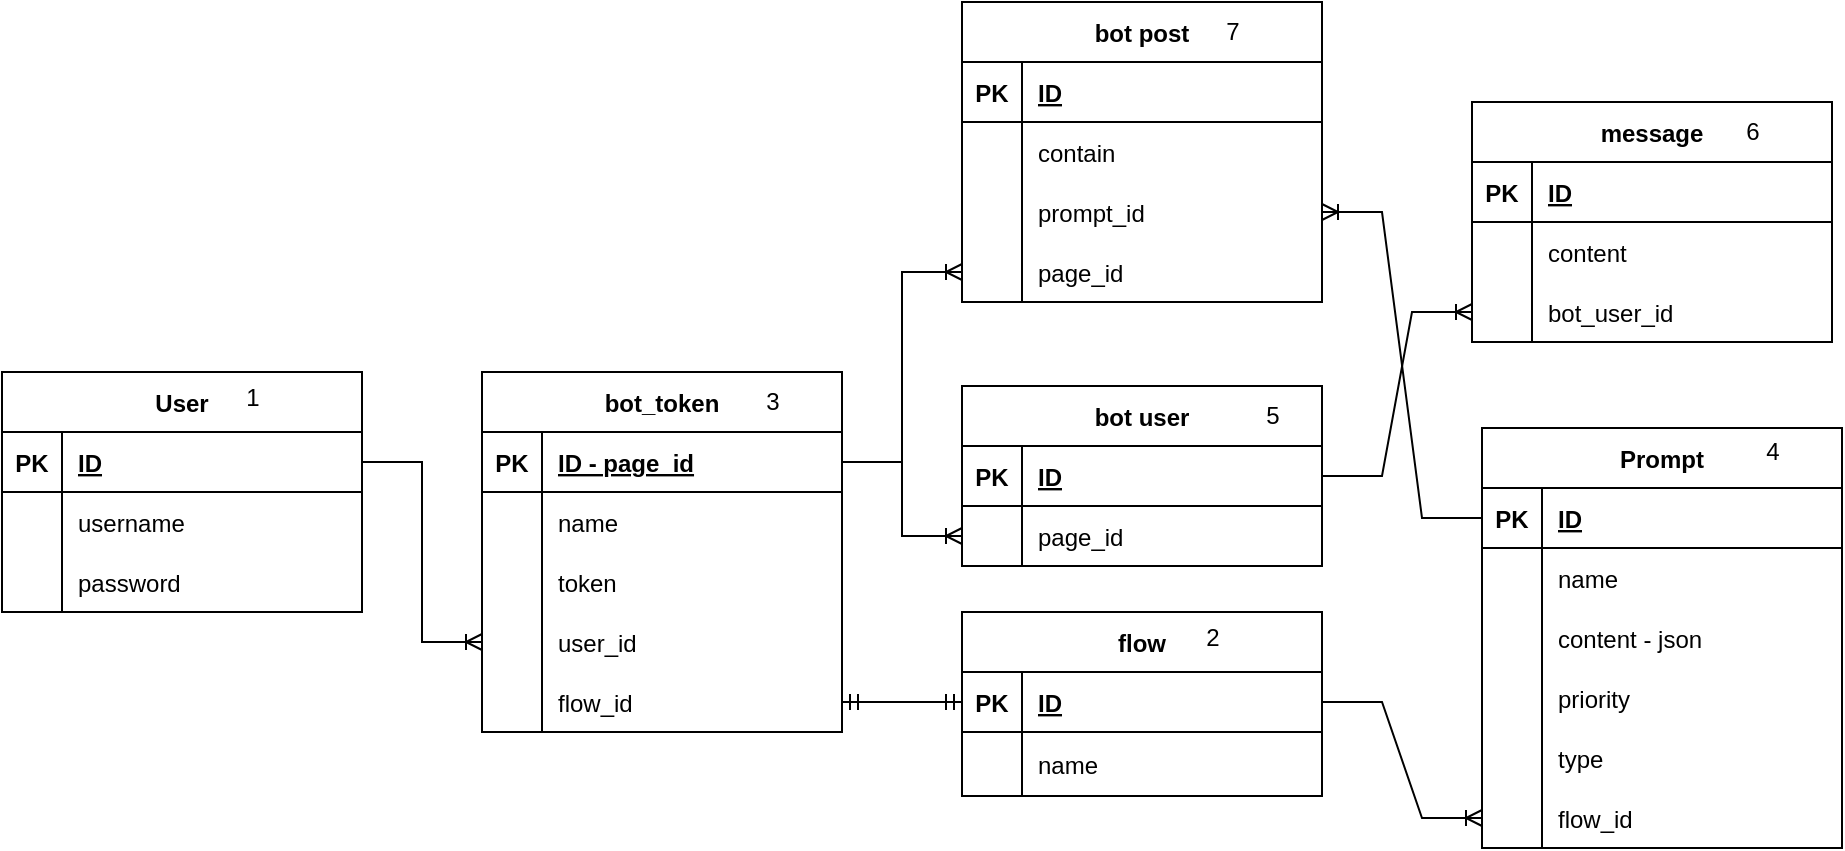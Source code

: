 <mxfile version="20.8.3" type="github">
  <diagram id="R2lEEEUBdFMjLlhIrx00" name="Page-1">
    <mxGraphModel dx="2189" dy="1821" grid="1" gridSize="10" guides="1" tooltips="1" connect="1" arrows="1" fold="1" page="1" pageScale="1" pageWidth="850" pageHeight="1100" math="0" shadow="0" extFonts="Permanent Marker^https://fonts.googleapis.com/css?family=Permanent+Marker">
      <root>
        <mxCell id="0" />
        <mxCell id="1" parent="0" />
        <mxCell id="We2A-WdUxdljeRw11Eqx-1" value="User" style="shape=table;startSize=30;container=1;collapsible=1;childLayout=tableLayout;fixedRows=1;rowLines=0;fontStyle=1;align=center;resizeLast=1;" parent="1" vertex="1">
          <mxGeometry x="-260" y="115" width="180" height="120" as="geometry" />
        </mxCell>
        <mxCell id="We2A-WdUxdljeRw11Eqx-2" value="" style="shape=tableRow;horizontal=0;startSize=0;swimlaneHead=0;swimlaneBody=0;fillColor=none;collapsible=0;dropTarget=0;points=[[0,0.5],[1,0.5]];portConstraint=eastwest;top=0;left=0;right=0;bottom=1;" parent="We2A-WdUxdljeRw11Eqx-1" vertex="1">
          <mxGeometry y="30" width="180" height="30" as="geometry" />
        </mxCell>
        <mxCell id="We2A-WdUxdljeRw11Eqx-3" value="PK" style="shape=partialRectangle;connectable=0;fillColor=none;top=0;left=0;bottom=0;right=0;fontStyle=1;overflow=hidden;" parent="We2A-WdUxdljeRw11Eqx-2" vertex="1">
          <mxGeometry width="30" height="30" as="geometry">
            <mxRectangle width="30" height="30" as="alternateBounds" />
          </mxGeometry>
        </mxCell>
        <mxCell id="We2A-WdUxdljeRw11Eqx-4" value="ID" style="shape=partialRectangle;connectable=0;fillColor=none;top=0;left=0;bottom=0;right=0;align=left;spacingLeft=6;fontStyle=5;overflow=hidden;" parent="We2A-WdUxdljeRw11Eqx-2" vertex="1">
          <mxGeometry x="30" width="150" height="30" as="geometry">
            <mxRectangle width="150" height="30" as="alternateBounds" />
          </mxGeometry>
        </mxCell>
        <mxCell id="We2A-WdUxdljeRw11Eqx-5" value="" style="shape=tableRow;horizontal=0;startSize=0;swimlaneHead=0;swimlaneBody=0;fillColor=none;collapsible=0;dropTarget=0;points=[[0,0.5],[1,0.5]];portConstraint=eastwest;top=0;left=0;right=0;bottom=0;" parent="We2A-WdUxdljeRw11Eqx-1" vertex="1">
          <mxGeometry y="60" width="180" height="30" as="geometry" />
        </mxCell>
        <mxCell id="We2A-WdUxdljeRw11Eqx-6" value="" style="shape=partialRectangle;connectable=0;fillColor=none;top=0;left=0;bottom=0;right=0;editable=1;overflow=hidden;" parent="We2A-WdUxdljeRw11Eqx-5" vertex="1">
          <mxGeometry width="30" height="30" as="geometry">
            <mxRectangle width="30" height="30" as="alternateBounds" />
          </mxGeometry>
        </mxCell>
        <mxCell id="We2A-WdUxdljeRw11Eqx-7" value="username" style="shape=partialRectangle;connectable=0;fillColor=none;top=0;left=0;bottom=0;right=0;align=left;spacingLeft=6;overflow=hidden;" parent="We2A-WdUxdljeRw11Eqx-5" vertex="1">
          <mxGeometry x="30" width="150" height="30" as="geometry">
            <mxRectangle width="150" height="30" as="alternateBounds" />
          </mxGeometry>
        </mxCell>
        <mxCell id="We2A-WdUxdljeRw11Eqx-8" value="" style="shape=tableRow;horizontal=0;startSize=0;swimlaneHead=0;swimlaneBody=0;fillColor=none;collapsible=0;dropTarget=0;points=[[0,0.5],[1,0.5]];portConstraint=eastwest;top=0;left=0;right=0;bottom=0;" parent="We2A-WdUxdljeRw11Eqx-1" vertex="1">
          <mxGeometry y="90" width="180" height="30" as="geometry" />
        </mxCell>
        <mxCell id="We2A-WdUxdljeRw11Eqx-9" value="" style="shape=partialRectangle;connectable=0;fillColor=none;top=0;left=0;bottom=0;right=0;editable=1;overflow=hidden;" parent="We2A-WdUxdljeRw11Eqx-8" vertex="1">
          <mxGeometry width="30" height="30" as="geometry">
            <mxRectangle width="30" height="30" as="alternateBounds" />
          </mxGeometry>
        </mxCell>
        <mxCell id="We2A-WdUxdljeRw11Eqx-10" value="password" style="shape=partialRectangle;connectable=0;fillColor=none;top=0;left=0;bottom=0;right=0;align=left;spacingLeft=6;overflow=hidden;" parent="We2A-WdUxdljeRw11Eqx-8" vertex="1">
          <mxGeometry x="30" width="150" height="30" as="geometry">
            <mxRectangle width="150" height="30" as="alternateBounds" />
          </mxGeometry>
        </mxCell>
        <mxCell id="We2A-WdUxdljeRw11Eqx-15" value="Prompt" style="shape=table;startSize=30;container=1;collapsible=1;childLayout=tableLayout;fixedRows=1;rowLines=0;fontStyle=1;align=center;resizeLast=1;" parent="1" vertex="1">
          <mxGeometry x="480" y="143" width="180" height="210" as="geometry" />
        </mxCell>
        <mxCell id="We2A-WdUxdljeRw11Eqx-16" value="" style="shape=tableRow;horizontal=0;startSize=0;swimlaneHead=0;swimlaneBody=0;fillColor=none;collapsible=0;dropTarget=0;points=[[0,0.5],[1,0.5]];portConstraint=eastwest;top=0;left=0;right=0;bottom=1;" parent="We2A-WdUxdljeRw11Eqx-15" vertex="1">
          <mxGeometry y="30" width="180" height="30" as="geometry" />
        </mxCell>
        <mxCell id="We2A-WdUxdljeRw11Eqx-17" value="PK" style="shape=partialRectangle;connectable=0;fillColor=none;top=0;left=0;bottom=0;right=0;fontStyle=1;overflow=hidden;" parent="We2A-WdUxdljeRw11Eqx-16" vertex="1">
          <mxGeometry width="30" height="30" as="geometry">
            <mxRectangle width="30" height="30" as="alternateBounds" />
          </mxGeometry>
        </mxCell>
        <mxCell id="We2A-WdUxdljeRw11Eqx-18" value="ID" style="shape=partialRectangle;connectable=0;fillColor=none;top=0;left=0;bottom=0;right=0;align=left;spacingLeft=6;fontStyle=5;overflow=hidden;" parent="We2A-WdUxdljeRw11Eqx-16" vertex="1">
          <mxGeometry x="30" width="150" height="30" as="geometry">
            <mxRectangle width="150" height="30" as="alternateBounds" />
          </mxGeometry>
        </mxCell>
        <mxCell id="We2A-WdUxdljeRw11Eqx-19" value="" style="shape=tableRow;horizontal=0;startSize=0;swimlaneHead=0;swimlaneBody=0;fillColor=none;collapsible=0;dropTarget=0;points=[[0,0.5],[1,0.5]];portConstraint=eastwest;top=0;left=0;right=0;bottom=0;" parent="We2A-WdUxdljeRw11Eqx-15" vertex="1">
          <mxGeometry y="60" width="180" height="30" as="geometry" />
        </mxCell>
        <mxCell id="We2A-WdUxdljeRw11Eqx-20" value="" style="shape=partialRectangle;connectable=0;fillColor=none;top=0;left=0;bottom=0;right=0;editable=1;overflow=hidden;" parent="We2A-WdUxdljeRw11Eqx-19" vertex="1">
          <mxGeometry width="30" height="30" as="geometry">
            <mxRectangle width="30" height="30" as="alternateBounds" />
          </mxGeometry>
        </mxCell>
        <mxCell id="We2A-WdUxdljeRw11Eqx-21" value="name" style="shape=partialRectangle;connectable=0;fillColor=none;top=0;left=0;bottom=0;right=0;align=left;spacingLeft=6;overflow=hidden;" parent="We2A-WdUxdljeRw11Eqx-19" vertex="1">
          <mxGeometry x="30" width="150" height="30" as="geometry">
            <mxRectangle width="150" height="30" as="alternateBounds" />
          </mxGeometry>
        </mxCell>
        <mxCell id="We2A-WdUxdljeRw11Eqx-22" value="" style="shape=tableRow;horizontal=0;startSize=0;swimlaneHead=0;swimlaneBody=0;fillColor=none;collapsible=0;dropTarget=0;points=[[0,0.5],[1,0.5]];portConstraint=eastwest;top=0;left=0;right=0;bottom=0;" parent="We2A-WdUxdljeRw11Eqx-15" vertex="1">
          <mxGeometry y="90" width="180" height="30" as="geometry" />
        </mxCell>
        <mxCell id="We2A-WdUxdljeRw11Eqx-23" value="" style="shape=partialRectangle;connectable=0;fillColor=none;top=0;left=0;bottom=0;right=0;editable=1;overflow=hidden;" parent="We2A-WdUxdljeRw11Eqx-22" vertex="1">
          <mxGeometry width="30" height="30" as="geometry">
            <mxRectangle width="30" height="30" as="alternateBounds" />
          </mxGeometry>
        </mxCell>
        <mxCell id="We2A-WdUxdljeRw11Eqx-24" value="content - json" style="shape=partialRectangle;connectable=0;fillColor=none;top=0;left=0;bottom=0;right=0;align=left;spacingLeft=6;overflow=hidden;" parent="We2A-WdUxdljeRw11Eqx-22" vertex="1">
          <mxGeometry x="30" width="150" height="30" as="geometry">
            <mxRectangle width="150" height="30" as="alternateBounds" />
          </mxGeometry>
        </mxCell>
        <mxCell id="We2A-WdUxdljeRw11Eqx-34" value="" style="shape=tableRow;horizontal=0;startSize=0;swimlaneHead=0;swimlaneBody=0;fillColor=none;collapsible=0;dropTarget=0;points=[[0,0.5],[1,0.5]];portConstraint=eastwest;top=0;left=0;right=0;bottom=0;" parent="We2A-WdUxdljeRw11Eqx-15" vertex="1">
          <mxGeometry y="120" width="180" height="30" as="geometry" />
        </mxCell>
        <mxCell id="We2A-WdUxdljeRw11Eqx-35" value="" style="shape=partialRectangle;connectable=0;fillColor=none;top=0;left=0;bottom=0;right=0;editable=1;overflow=hidden;" parent="We2A-WdUxdljeRw11Eqx-34" vertex="1">
          <mxGeometry width="30" height="30" as="geometry">
            <mxRectangle width="30" height="30" as="alternateBounds" />
          </mxGeometry>
        </mxCell>
        <mxCell id="We2A-WdUxdljeRw11Eqx-36" value="priority" style="shape=partialRectangle;connectable=0;fillColor=none;top=0;left=0;bottom=0;right=0;align=left;spacingLeft=6;overflow=hidden;" parent="We2A-WdUxdljeRw11Eqx-34" vertex="1">
          <mxGeometry x="30" width="150" height="30" as="geometry">
            <mxRectangle width="150" height="30" as="alternateBounds" />
          </mxGeometry>
        </mxCell>
        <mxCell id="We2A-WdUxdljeRw11Eqx-31" value="" style="shape=tableRow;horizontal=0;startSize=0;swimlaneHead=0;swimlaneBody=0;fillColor=none;collapsible=0;dropTarget=0;points=[[0,0.5],[1,0.5]];portConstraint=eastwest;top=0;left=0;right=0;bottom=0;" parent="We2A-WdUxdljeRw11Eqx-15" vertex="1">
          <mxGeometry y="150" width="180" height="30" as="geometry" />
        </mxCell>
        <mxCell id="We2A-WdUxdljeRw11Eqx-32" value="" style="shape=partialRectangle;connectable=0;fillColor=none;top=0;left=0;bottom=0;right=0;editable=1;overflow=hidden;" parent="We2A-WdUxdljeRw11Eqx-31" vertex="1">
          <mxGeometry width="30" height="30" as="geometry">
            <mxRectangle width="30" height="30" as="alternateBounds" />
          </mxGeometry>
        </mxCell>
        <mxCell id="We2A-WdUxdljeRw11Eqx-33" value="type" style="shape=partialRectangle;connectable=0;fillColor=none;top=0;left=0;bottom=0;right=0;align=left;spacingLeft=6;overflow=hidden;" parent="We2A-WdUxdljeRw11Eqx-31" vertex="1">
          <mxGeometry x="30" width="150" height="30" as="geometry">
            <mxRectangle width="150" height="30" as="alternateBounds" />
          </mxGeometry>
        </mxCell>
        <mxCell id="We2A-WdUxdljeRw11Eqx-25" value="" style="shape=tableRow;horizontal=0;startSize=0;swimlaneHead=0;swimlaneBody=0;fillColor=none;collapsible=0;dropTarget=0;points=[[0,0.5],[1,0.5]];portConstraint=eastwest;top=0;left=0;right=0;bottom=0;" parent="We2A-WdUxdljeRw11Eqx-15" vertex="1">
          <mxGeometry y="180" width="180" height="30" as="geometry" />
        </mxCell>
        <mxCell id="We2A-WdUxdljeRw11Eqx-26" value="" style="shape=partialRectangle;connectable=0;fillColor=none;top=0;left=0;bottom=0;right=0;editable=1;overflow=hidden;" parent="We2A-WdUxdljeRw11Eqx-25" vertex="1">
          <mxGeometry width="30" height="30" as="geometry">
            <mxRectangle width="30" height="30" as="alternateBounds" />
          </mxGeometry>
        </mxCell>
        <mxCell id="We2A-WdUxdljeRw11Eqx-27" value="flow_id" style="shape=partialRectangle;connectable=0;fillColor=none;top=0;left=0;bottom=0;right=0;align=left;spacingLeft=6;overflow=hidden;" parent="We2A-WdUxdljeRw11Eqx-25" vertex="1">
          <mxGeometry x="30" width="150" height="30" as="geometry">
            <mxRectangle width="150" height="30" as="alternateBounds" />
          </mxGeometry>
        </mxCell>
        <mxCell id="We2A-WdUxdljeRw11Eqx-37" value="flow" style="shape=table;startSize=30;container=1;collapsible=1;childLayout=tableLayout;fixedRows=1;rowLines=0;fontStyle=1;align=center;resizeLast=1;" parent="1" vertex="1">
          <mxGeometry x="220" y="235" width="180" height="92" as="geometry" />
        </mxCell>
        <mxCell id="We2A-WdUxdljeRw11Eqx-38" value="" style="shape=tableRow;horizontal=0;startSize=0;swimlaneHead=0;swimlaneBody=0;fillColor=none;collapsible=0;dropTarget=0;points=[[0,0.5],[1,0.5]];portConstraint=eastwest;top=0;left=0;right=0;bottom=1;" parent="We2A-WdUxdljeRw11Eqx-37" vertex="1">
          <mxGeometry y="30" width="180" height="30" as="geometry" />
        </mxCell>
        <mxCell id="We2A-WdUxdljeRw11Eqx-39" value="PK" style="shape=partialRectangle;connectable=0;fillColor=none;top=0;left=0;bottom=0;right=0;fontStyle=1;overflow=hidden;" parent="We2A-WdUxdljeRw11Eqx-38" vertex="1">
          <mxGeometry width="30" height="30" as="geometry">
            <mxRectangle width="30" height="30" as="alternateBounds" />
          </mxGeometry>
        </mxCell>
        <mxCell id="We2A-WdUxdljeRw11Eqx-40" value="ID" style="shape=partialRectangle;connectable=0;fillColor=none;top=0;left=0;bottom=0;right=0;align=left;spacingLeft=6;fontStyle=5;overflow=hidden;" parent="We2A-WdUxdljeRw11Eqx-38" vertex="1">
          <mxGeometry x="30" width="150" height="30" as="geometry">
            <mxRectangle width="150" height="30" as="alternateBounds" />
          </mxGeometry>
        </mxCell>
        <mxCell id="We2A-WdUxdljeRw11Eqx-41" value="" style="shape=tableRow;horizontal=0;startSize=0;swimlaneHead=0;swimlaneBody=0;fillColor=none;collapsible=0;dropTarget=0;points=[[0,0.5],[1,0.5]];portConstraint=eastwest;top=0;left=0;right=0;bottom=0;" parent="We2A-WdUxdljeRw11Eqx-37" vertex="1">
          <mxGeometry y="60" width="180" height="32" as="geometry" />
        </mxCell>
        <mxCell id="We2A-WdUxdljeRw11Eqx-42" value="" style="shape=partialRectangle;connectable=0;fillColor=none;top=0;left=0;bottom=0;right=0;editable=1;overflow=hidden;" parent="We2A-WdUxdljeRw11Eqx-41" vertex="1">
          <mxGeometry width="30" height="32" as="geometry">
            <mxRectangle width="30" height="32" as="alternateBounds" />
          </mxGeometry>
        </mxCell>
        <mxCell id="We2A-WdUxdljeRw11Eqx-43" value="name" style="shape=partialRectangle;connectable=0;fillColor=none;top=0;left=0;bottom=0;right=0;align=left;spacingLeft=6;overflow=hidden;" parent="We2A-WdUxdljeRw11Eqx-41" vertex="1">
          <mxGeometry x="30" width="150" height="32" as="geometry">
            <mxRectangle width="150" height="32" as="alternateBounds" />
          </mxGeometry>
        </mxCell>
        <mxCell id="n04mAEOEChpKwK7rsWZ5-3" value="" style="edgeStyle=entityRelationEdgeStyle;fontSize=12;html=1;endArrow=ERoneToMany;rounded=0;exitX=1;exitY=0.5;exitDx=0;exitDy=0;entryX=0;entryY=0.5;entryDx=0;entryDy=0;" parent="1" source="We2A-WdUxdljeRw11Eqx-38" target="We2A-WdUxdljeRw11Eqx-25" edge="1">
          <mxGeometry width="100" height="100" relative="1" as="geometry">
            <mxPoint x="260" y="220" as="sourcePoint" />
            <mxPoint x="360" y="120" as="targetPoint" />
          </mxGeometry>
        </mxCell>
        <mxCell id="n04mAEOEChpKwK7rsWZ5-4" value="bot_token" style="shape=table;startSize=30;container=1;collapsible=1;childLayout=tableLayout;fixedRows=1;rowLines=0;fontStyle=1;align=center;resizeLast=1;" parent="1" vertex="1">
          <mxGeometry x="-20" y="115" width="180" height="180" as="geometry" />
        </mxCell>
        <mxCell id="n04mAEOEChpKwK7rsWZ5-5" value="" style="shape=tableRow;horizontal=0;startSize=0;swimlaneHead=0;swimlaneBody=0;fillColor=none;collapsible=0;dropTarget=0;points=[[0,0.5],[1,0.5]];portConstraint=eastwest;top=0;left=0;right=0;bottom=1;" parent="n04mAEOEChpKwK7rsWZ5-4" vertex="1">
          <mxGeometry y="30" width="180" height="30" as="geometry" />
        </mxCell>
        <mxCell id="n04mAEOEChpKwK7rsWZ5-6" value="PK" style="shape=partialRectangle;connectable=0;fillColor=none;top=0;left=0;bottom=0;right=0;fontStyle=1;overflow=hidden;" parent="n04mAEOEChpKwK7rsWZ5-5" vertex="1">
          <mxGeometry width="30" height="30" as="geometry">
            <mxRectangle width="30" height="30" as="alternateBounds" />
          </mxGeometry>
        </mxCell>
        <mxCell id="n04mAEOEChpKwK7rsWZ5-7" value="ID - page_id" style="shape=partialRectangle;connectable=0;fillColor=none;top=0;left=0;bottom=0;right=0;align=left;spacingLeft=6;fontStyle=5;overflow=hidden;" parent="n04mAEOEChpKwK7rsWZ5-5" vertex="1">
          <mxGeometry x="30" width="150" height="30" as="geometry">
            <mxRectangle width="150" height="30" as="alternateBounds" />
          </mxGeometry>
        </mxCell>
        <mxCell id="n04mAEOEChpKwK7rsWZ5-8" value="" style="shape=tableRow;horizontal=0;startSize=0;swimlaneHead=0;swimlaneBody=0;fillColor=none;collapsible=0;dropTarget=0;points=[[0,0.5],[1,0.5]];portConstraint=eastwest;top=0;left=0;right=0;bottom=0;" parent="n04mAEOEChpKwK7rsWZ5-4" vertex="1">
          <mxGeometry y="60" width="180" height="30" as="geometry" />
        </mxCell>
        <mxCell id="n04mAEOEChpKwK7rsWZ5-9" value="" style="shape=partialRectangle;connectable=0;fillColor=none;top=0;left=0;bottom=0;right=0;editable=1;overflow=hidden;" parent="n04mAEOEChpKwK7rsWZ5-8" vertex="1">
          <mxGeometry width="30" height="30" as="geometry">
            <mxRectangle width="30" height="30" as="alternateBounds" />
          </mxGeometry>
        </mxCell>
        <mxCell id="n04mAEOEChpKwK7rsWZ5-10" value="name" style="shape=partialRectangle;connectable=0;fillColor=none;top=0;left=0;bottom=0;right=0;align=left;spacingLeft=6;overflow=hidden;" parent="n04mAEOEChpKwK7rsWZ5-8" vertex="1">
          <mxGeometry x="30" width="150" height="30" as="geometry">
            <mxRectangle width="150" height="30" as="alternateBounds" />
          </mxGeometry>
        </mxCell>
        <mxCell id="n04mAEOEChpKwK7rsWZ5-11" value="" style="shape=tableRow;horizontal=0;startSize=0;swimlaneHead=0;swimlaneBody=0;fillColor=none;collapsible=0;dropTarget=0;points=[[0,0.5],[1,0.5]];portConstraint=eastwest;top=0;left=0;right=0;bottom=0;" parent="n04mAEOEChpKwK7rsWZ5-4" vertex="1">
          <mxGeometry y="90" width="180" height="30" as="geometry" />
        </mxCell>
        <mxCell id="n04mAEOEChpKwK7rsWZ5-12" value="" style="shape=partialRectangle;connectable=0;fillColor=none;top=0;left=0;bottom=0;right=0;editable=1;overflow=hidden;" parent="n04mAEOEChpKwK7rsWZ5-11" vertex="1">
          <mxGeometry width="30" height="30" as="geometry">
            <mxRectangle width="30" height="30" as="alternateBounds" />
          </mxGeometry>
        </mxCell>
        <mxCell id="n04mAEOEChpKwK7rsWZ5-13" value="token" style="shape=partialRectangle;connectable=0;fillColor=none;top=0;left=0;bottom=0;right=0;align=left;spacingLeft=6;overflow=hidden;" parent="n04mAEOEChpKwK7rsWZ5-11" vertex="1">
          <mxGeometry x="30" width="150" height="30" as="geometry">
            <mxRectangle width="150" height="30" as="alternateBounds" />
          </mxGeometry>
        </mxCell>
        <mxCell id="n04mAEOEChpKwK7rsWZ5-15" value="" style="shape=tableRow;horizontal=0;startSize=0;swimlaneHead=0;swimlaneBody=0;fillColor=none;collapsible=0;dropTarget=0;points=[[0,0.5],[1,0.5]];portConstraint=eastwest;top=0;left=0;right=0;bottom=0;" parent="n04mAEOEChpKwK7rsWZ5-4" vertex="1">
          <mxGeometry y="120" width="180" height="30" as="geometry" />
        </mxCell>
        <mxCell id="n04mAEOEChpKwK7rsWZ5-16" value="" style="shape=partialRectangle;connectable=0;fillColor=none;top=0;left=0;bottom=0;right=0;editable=1;overflow=hidden;" parent="n04mAEOEChpKwK7rsWZ5-15" vertex="1">
          <mxGeometry width="30" height="30" as="geometry">
            <mxRectangle width="30" height="30" as="alternateBounds" />
          </mxGeometry>
        </mxCell>
        <mxCell id="n04mAEOEChpKwK7rsWZ5-17" value="user_id" style="shape=partialRectangle;connectable=0;fillColor=none;top=0;left=0;bottom=0;right=0;align=left;spacingLeft=6;overflow=hidden;" parent="n04mAEOEChpKwK7rsWZ5-15" vertex="1">
          <mxGeometry x="30" width="150" height="30" as="geometry">
            <mxRectangle width="150" height="30" as="alternateBounds" />
          </mxGeometry>
        </mxCell>
        <mxCell id="n04mAEOEChpKwK7rsWZ5-18" value="" style="shape=tableRow;horizontal=0;startSize=0;swimlaneHead=0;swimlaneBody=0;fillColor=none;collapsible=0;dropTarget=0;points=[[0,0.5],[1,0.5]];portConstraint=eastwest;top=0;left=0;right=0;bottom=0;" parent="n04mAEOEChpKwK7rsWZ5-4" vertex="1">
          <mxGeometry y="150" width="180" height="30" as="geometry" />
        </mxCell>
        <mxCell id="n04mAEOEChpKwK7rsWZ5-19" value="" style="shape=partialRectangle;connectable=0;fillColor=none;top=0;left=0;bottom=0;right=0;editable=1;overflow=hidden;" parent="n04mAEOEChpKwK7rsWZ5-18" vertex="1">
          <mxGeometry width="30" height="30" as="geometry">
            <mxRectangle width="30" height="30" as="alternateBounds" />
          </mxGeometry>
        </mxCell>
        <mxCell id="n04mAEOEChpKwK7rsWZ5-20" value="flow_id" style="shape=partialRectangle;connectable=0;fillColor=none;top=0;left=0;bottom=0;right=0;align=left;spacingLeft=6;overflow=hidden;" parent="n04mAEOEChpKwK7rsWZ5-18" vertex="1">
          <mxGeometry x="30" width="150" height="30" as="geometry">
            <mxRectangle width="150" height="30" as="alternateBounds" />
          </mxGeometry>
        </mxCell>
        <mxCell id="n04mAEOEChpKwK7rsWZ5-14" value="" style="edgeStyle=entityRelationEdgeStyle;fontSize=12;html=1;endArrow=ERoneToMany;rounded=0;exitX=1;exitY=0.5;exitDx=0;exitDy=0;entryX=0;entryY=0.5;entryDx=0;entryDy=0;" parent="1" source="We2A-WdUxdljeRw11Eqx-2" target="n04mAEOEChpKwK7rsWZ5-15" edge="1">
          <mxGeometry width="100" height="100" relative="1" as="geometry">
            <mxPoint x="-80" y="170" as="sourcePoint" />
            <mxPoint x="-80" y="427" as="targetPoint" />
          </mxGeometry>
        </mxCell>
        <mxCell id="n04mAEOEChpKwK7rsWZ5-22" value="bot user" style="shape=table;startSize=30;container=1;collapsible=1;childLayout=tableLayout;fixedRows=1;rowLines=0;fontStyle=1;align=center;resizeLast=1;" parent="1" vertex="1">
          <mxGeometry x="220" y="122" width="180" height="90" as="geometry" />
        </mxCell>
        <mxCell id="n04mAEOEChpKwK7rsWZ5-23" value="" style="shape=tableRow;horizontal=0;startSize=0;swimlaneHead=0;swimlaneBody=0;fillColor=none;collapsible=0;dropTarget=0;points=[[0,0.5],[1,0.5]];portConstraint=eastwest;top=0;left=0;right=0;bottom=1;" parent="n04mAEOEChpKwK7rsWZ5-22" vertex="1">
          <mxGeometry y="30" width="180" height="30" as="geometry" />
        </mxCell>
        <mxCell id="n04mAEOEChpKwK7rsWZ5-24" value="PK" style="shape=partialRectangle;connectable=0;fillColor=none;top=0;left=0;bottom=0;right=0;fontStyle=1;overflow=hidden;" parent="n04mAEOEChpKwK7rsWZ5-23" vertex="1">
          <mxGeometry width="30" height="30" as="geometry">
            <mxRectangle width="30" height="30" as="alternateBounds" />
          </mxGeometry>
        </mxCell>
        <mxCell id="n04mAEOEChpKwK7rsWZ5-25" value="ID" style="shape=partialRectangle;connectable=0;fillColor=none;top=0;left=0;bottom=0;right=0;align=left;spacingLeft=6;fontStyle=5;overflow=hidden;" parent="n04mAEOEChpKwK7rsWZ5-23" vertex="1">
          <mxGeometry x="30" width="150" height="30" as="geometry">
            <mxRectangle width="150" height="30" as="alternateBounds" />
          </mxGeometry>
        </mxCell>
        <mxCell id="n04mAEOEChpKwK7rsWZ5-29" value="" style="shape=tableRow;horizontal=0;startSize=0;swimlaneHead=0;swimlaneBody=0;fillColor=none;collapsible=0;dropTarget=0;points=[[0,0.5],[1,0.5]];portConstraint=eastwest;top=0;left=0;right=0;bottom=0;" parent="n04mAEOEChpKwK7rsWZ5-22" vertex="1">
          <mxGeometry y="60" width="180" height="30" as="geometry" />
        </mxCell>
        <mxCell id="n04mAEOEChpKwK7rsWZ5-30" value="" style="shape=partialRectangle;connectable=0;fillColor=none;top=0;left=0;bottom=0;right=0;editable=1;overflow=hidden;" parent="n04mAEOEChpKwK7rsWZ5-29" vertex="1">
          <mxGeometry width="30" height="30" as="geometry">
            <mxRectangle width="30" height="30" as="alternateBounds" />
          </mxGeometry>
        </mxCell>
        <mxCell id="n04mAEOEChpKwK7rsWZ5-31" value="page_id" style="shape=partialRectangle;connectable=0;fillColor=none;top=0;left=0;bottom=0;right=0;align=left;spacingLeft=6;overflow=hidden;" parent="n04mAEOEChpKwK7rsWZ5-29" vertex="1">
          <mxGeometry x="30" width="150" height="30" as="geometry">
            <mxRectangle width="150" height="30" as="alternateBounds" />
          </mxGeometry>
        </mxCell>
        <mxCell id="qErksuKVFxNbzzG1juun-4" value="" style="edgeStyle=entityRelationEdgeStyle;fontSize=12;html=1;endArrow=ERoneToMany;rounded=0;exitX=1;exitY=0.5;exitDx=0;exitDy=0;entryX=0;entryY=0.5;entryDx=0;entryDy=0;" parent="1" source="n04mAEOEChpKwK7rsWZ5-5" target="n04mAEOEChpKwK7rsWZ5-29" edge="1">
          <mxGeometry width="100" height="100" relative="1" as="geometry">
            <mxPoint x="190.0" y="60" as="sourcePoint" />
            <mxPoint x="120.0" y="60" as="targetPoint" />
          </mxGeometry>
        </mxCell>
        <mxCell id="vy0EcRAbNlbHjxb0OFKr-1" value="message" style="shape=table;startSize=30;container=1;collapsible=1;childLayout=tableLayout;fixedRows=1;rowLines=0;fontStyle=1;align=center;resizeLast=1;" parent="1" vertex="1">
          <mxGeometry x="475" y="-20" width="180" height="120" as="geometry" />
        </mxCell>
        <mxCell id="vy0EcRAbNlbHjxb0OFKr-2" value="" style="shape=tableRow;horizontal=0;startSize=0;swimlaneHead=0;swimlaneBody=0;fillColor=none;collapsible=0;dropTarget=0;points=[[0,0.5],[1,0.5]];portConstraint=eastwest;top=0;left=0;right=0;bottom=1;" parent="vy0EcRAbNlbHjxb0OFKr-1" vertex="1">
          <mxGeometry y="30" width="180" height="30" as="geometry" />
        </mxCell>
        <mxCell id="vy0EcRAbNlbHjxb0OFKr-3" value="PK" style="shape=partialRectangle;connectable=0;fillColor=none;top=0;left=0;bottom=0;right=0;fontStyle=1;overflow=hidden;" parent="vy0EcRAbNlbHjxb0OFKr-2" vertex="1">
          <mxGeometry width="30" height="30" as="geometry">
            <mxRectangle width="30" height="30" as="alternateBounds" />
          </mxGeometry>
        </mxCell>
        <mxCell id="vy0EcRAbNlbHjxb0OFKr-4" value="ID" style="shape=partialRectangle;connectable=0;fillColor=none;top=0;left=0;bottom=0;right=0;align=left;spacingLeft=6;fontStyle=5;overflow=hidden;" parent="vy0EcRAbNlbHjxb0OFKr-2" vertex="1">
          <mxGeometry x="30" width="150" height="30" as="geometry">
            <mxRectangle width="150" height="30" as="alternateBounds" />
          </mxGeometry>
        </mxCell>
        <mxCell id="vy0EcRAbNlbHjxb0OFKr-5" value="" style="shape=tableRow;horizontal=0;startSize=0;swimlaneHead=0;swimlaneBody=0;fillColor=none;collapsible=0;dropTarget=0;points=[[0,0.5],[1,0.5]];portConstraint=eastwest;top=0;left=0;right=0;bottom=0;" parent="vy0EcRAbNlbHjxb0OFKr-1" vertex="1">
          <mxGeometry y="60" width="180" height="30" as="geometry" />
        </mxCell>
        <mxCell id="vy0EcRAbNlbHjxb0OFKr-6" value="" style="shape=partialRectangle;connectable=0;fillColor=none;top=0;left=0;bottom=0;right=0;editable=1;overflow=hidden;" parent="vy0EcRAbNlbHjxb0OFKr-5" vertex="1">
          <mxGeometry width="30" height="30" as="geometry">
            <mxRectangle width="30" height="30" as="alternateBounds" />
          </mxGeometry>
        </mxCell>
        <mxCell id="vy0EcRAbNlbHjxb0OFKr-7" value="content" style="shape=partialRectangle;connectable=0;fillColor=none;top=0;left=0;bottom=0;right=0;align=left;spacingLeft=6;overflow=hidden;" parent="vy0EcRAbNlbHjxb0OFKr-5" vertex="1">
          <mxGeometry x="30" width="150" height="30" as="geometry">
            <mxRectangle width="150" height="30" as="alternateBounds" />
          </mxGeometry>
        </mxCell>
        <mxCell id="vy0EcRAbNlbHjxb0OFKr-8" value="" style="shape=tableRow;horizontal=0;startSize=0;swimlaneHead=0;swimlaneBody=0;fillColor=none;collapsible=0;dropTarget=0;points=[[0,0.5],[1,0.5]];portConstraint=eastwest;top=0;left=0;right=0;bottom=0;" parent="vy0EcRAbNlbHjxb0OFKr-1" vertex="1">
          <mxGeometry y="90" width="180" height="30" as="geometry" />
        </mxCell>
        <mxCell id="vy0EcRAbNlbHjxb0OFKr-9" value="" style="shape=partialRectangle;connectable=0;fillColor=none;top=0;left=0;bottom=0;right=0;editable=1;overflow=hidden;" parent="vy0EcRAbNlbHjxb0OFKr-8" vertex="1">
          <mxGeometry width="30" height="30" as="geometry">
            <mxRectangle width="30" height="30" as="alternateBounds" />
          </mxGeometry>
        </mxCell>
        <mxCell id="vy0EcRAbNlbHjxb0OFKr-10" value="bot_user_id" style="shape=partialRectangle;connectable=0;fillColor=none;top=0;left=0;bottom=0;right=0;align=left;spacingLeft=6;overflow=hidden;" parent="vy0EcRAbNlbHjxb0OFKr-8" vertex="1">
          <mxGeometry x="30" width="150" height="30" as="geometry">
            <mxRectangle width="150" height="30" as="alternateBounds" />
          </mxGeometry>
        </mxCell>
        <mxCell id="vy0EcRAbNlbHjxb0OFKr-11" value="" style="edgeStyle=entityRelationEdgeStyle;fontSize=12;html=1;endArrow=ERoneToMany;rounded=0;exitX=1;exitY=0.5;exitDx=0;exitDy=0;entryX=0;entryY=0.5;entryDx=0;entryDy=0;" parent="1" source="n04mAEOEChpKwK7rsWZ5-23" target="vy0EcRAbNlbHjxb0OFKr-8" edge="1">
          <mxGeometry width="100" height="100" relative="1" as="geometry">
            <mxPoint x="320" y="-55" as="sourcePoint" />
            <mxPoint x="380" y="-100" as="targetPoint" />
          </mxGeometry>
        </mxCell>
        <mxCell id="vy0EcRAbNlbHjxb0OFKr-12" value="" style="edgeStyle=entityRelationEdgeStyle;fontSize=12;html=1;endArrow=ERmandOne;startArrow=ERmandOne;rounded=0;exitX=1;exitY=0.5;exitDx=0;exitDy=0;entryX=0;entryY=0.5;entryDx=0;entryDy=0;" parent="1" source="n04mAEOEChpKwK7rsWZ5-18" target="We2A-WdUxdljeRw11Eqx-38" edge="1">
          <mxGeometry width="100" height="100" relative="1" as="geometry">
            <mxPoint x="200" y="290" as="sourcePoint" />
            <mxPoint x="300" y="190" as="targetPoint" />
          </mxGeometry>
        </mxCell>
        <mxCell id="ZAQ4_CrLbXKC5CbToYd3-1" value="bot post" style="shape=table;startSize=30;container=1;collapsible=1;childLayout=tableLayout;fixedRows=1;rowLines=0;fontStyle=1;align=center;resizeLast=1;" vertex="1" parent="1">
          <mxGeometry x="220" y="-70" width="180" height="150" as="geometry" />
        </mxCell>
        <mxCell id="ZAQ4_CrLbXKC5CbToYd3-2" value="" style="shape=tableRow;horizontal=0;startSize=0;swimlaneHead=0;swimlaneBody=0;fillColor=none;collapsible=0;dropTarget=0;points=[[0,0.5],[1,0.5]];portConstraint=eastwest;top=0;left=0;right=0;bottom=1;" vertex="1" parent="ZAQ4_CrLbXKC5CbToYd3-1">
          <mxGeometry y="30" width="180" height="30" as="geometry" />
        </mxCell>
        <mxCell id="ZAQ4_CrLbXKC5CbToYd3-3" value="PK" style="shape=partialRectangle;connectable=0;fillColor=none;top=0;left=0;bottom=0;right=0;fontStyle=1;overflow=hidden;" vertex="1" parent="ZAQ4_CrLbXKC5CbToYd3-2">
          <mxGeometry width="30" height="30" as="geometry">
            <mxRectangle width="30" height="30" as="alternateBounds" />
          </mxGeometry>
        </mxCell>
        <mxCell id="ZAQ4_CrLbXKC5CbToYd3-4" value="ID" style="shape=partialRectangle;connectable=0;fillColor=none;top=0;left=0;bottom=0;right=0;align=left;spacingLeft=6;fontStyle=5;overflow=hidden;" vertex="1" parent="ZAQ4_CrLbXKC5CbToYd3-2">
          <mxGeometry x="30" width="150" height="30" as="geometry">
            <mxRectangle width="150" height="30" as="alternateBounds" />
          </mxGeometry>
        </mxCell>
        <mxCell id="ZAQ4_CrLbXKC5CbToYd3-5" value="" style="shape=tableRow;horizontal=0;startSize=0;swimlaneHead=0;swimlaneBody=0;fillColor=none;collapsible=0;dropTarget=0;points=[[0,0.5],[1,0.5]];portConstraint=eastwest;top=0;left=0;right=0;bottom=0;" vertex="1" parent="ZAQ4_CrLbXKC5CbToYd3-1">
          <mxGeometry y="60" width="180" height="30" as="geometry" />
        </mxCell>
        <mxCell id="ZAQ4_CrLbXKC5CbToYd3-6" value="" style="shape=partialRectangle;connectable=0;fillColor=none;top=0;left=0;bottom=0;right=0;editable=1;overflow=hidden;" vertex="1" parent="ZAQ4_CrLbXKC5CbToYd3-5">
          <mxGeometry width="30" height="30" as="geometry">
            <mxRectangle width="30" height="30" as="alternateBounds" />
          </mxGeometry>
        </mxCell>
        <mxCell id="ZAQ4_CrLbXKC5CbToYd3-7" value="contain" style="shape=partialRectangle;connectable=0;fillColor=none;top=0;left=0;bottom=0;right=0;align=left;spacingLeft=6;overflow=hidden;" vertex="1" parent="ZAQ4_CrLbXKC5CbToYd3-5">
          <mxGeometry x="30" width="150" height="30" as="geometry">
            <mxRectangle width="150" height="30" as="alternateBounds" />
          </mxGeometry>
        </mxCell>
        <mxCell id="ZAQ4_CrLbXKC5CbToYd3-13" value="" style="shape=tableRow;horizontal=0;startSize=0;swimlaneHead=0;swimlaneBody=0;fillColor=none;collapsible=0;dropTarget=0;points=[[0,0.5],[1,0.5]];portConstraint=eastwest;top=0;left=0;right=0;bottom=0;" vertex="1" parent="ZAQ4_CrLbXKC5CbToYd3-1">
          <mxGeometry y="90" width="180" height="30" as="geometry" />
        </mxCell>
        <mxCell id="ZAQ4_CrLbXKC5CbToYd3-14" value="" style="shape=partialRectangle;connectable=0;fillColor=none;top=0;left=0;bottom=0;right=0;editable=1;overflow=hidden;" vertex="1" parent="ZAQ4_CrLbXKC5CbToYd3-13">
          <mxGeometry width="30" height="30" as="geometry">
            <mxRectangle width="30" height="30" as="alternateBounds" />
          </mxGeometry>
        </mxCell>
        <mxCell id="ZAQ4_CrLbXKC5CbToYd3-15" value="prompt_id" style="shape=partialRectangle;connectable=0;fillColor=none;top=0;left=0;bottom=0;right=0;align=left;spacingLeft=6;overflow=hidden;" vertex="1" parent="ZAQ4_CrLbXKC5CbToYd3-13">
          <mxGeometry x="30" width="150" height="30" as="geometry">
            <mxRectangle width="150" height="30" as="alternateBounds" />
          </mxGeometry>
        </mxCell>
        <mxCell id="ZAQ4_CrLbXKC5CbToYd3-16" value="" style="shape=tableRow;horizontal=0;startSize=0;swimlaneHead=0;swimlaneBody=0;fillColor=none;collapsible=0;dropTarget=0;points=[[0,0.5],[1,0.5]];portConstraint=eastwest;top=0;left=0;right=0;bottom=0;" vertex="1" parent="ZAQ4_CrLbXKC5CbToYd3-1">
          <mxGeometry y="120" width="180" height="30" as="geometry" />
        </mxCell>
        <mxCell id="ZAQ4_CrLbXKC5CbToYd3-17" value="" style="shape=partialRectangle;connectable=0;fillColor=none;top=0;left=0;bottom=0;right=0;editable=1;overflow=hidden;" vertex="1" parent="ZAQ4_CrLbXKC5CbToYd3-16">
          <mxGeometry width="30" height="30" as="geometry">
            <mxRectangle width="30" height="30" as="alternateBounds" />
          </mxGeometry>
        </mxCell>
        <mxCell id="ZAQ4_CrLbXKC5CbToYd3-18" value="page_id" style="shape=partialRectangle;connectable=0;fillColor=none;top=0;left=0;bottom=0;right=0;align=left;spacingLeft=6;overflow=hidden;" vertex="1" parent="ZAQ4_CrLbXKC5CbToYd3-16">
          <mxGeometry x="30" width="150" height="30" as="geometry">
            <mxRectangle width="150" height="30" as="alternateBounds" />
          </mxGeometry>
        </mxCell>
        <mxCell id="ZAQ4_CrLbXKC5CbToYd3-8" value="" style="edgeStyle=entityRelationEdgeStyle;fontSize=12;html=1;endArrow=ERoneToMany;rounded=0;exitX=1;exitY=0.5;exitDx=0;exitDy=0;entryX=0;entryY=0.5;entryDx=0;entryDy=0;" edge="1" parent="1" source="n04mAEOEChpKwK7rsWZ5-5" target="ZAQ4_CrLbXKC5CbToYd3-16">
          <mxGeometry width="100" height="100" relative="1" as="geometry">
            <mxPoint x="170" y="170" as="sourcePoint" />
            <mxPoint x="210" y="60" as="targetPoint" />
          </mxGeometry>
        </mxCell>
        <mxCell id="ZAQ4_CrLbXKC5CbToYd3-19" value="" style="edgeStyle=entityRelationEdgeStyle;fontSize=12;html=1;endArrow=ERoneToMany;rounded=0;exitX=0;exitY=0.5;exitDx=0;exitDy=0;entryX=1;entryY=0.5;entryDx=0;entryDy=0;" edge="1" parent="1" source="We2A-WdUxdljeRw11Eqx-16" target="ZAQ4_CrLbXKC5CbToYd3-13">
          <mxGeometry width="100" height="100" relative="1" as="geometry">
            <mxPoint x="260" y="210" as="sourcePoint" />
            <mxPoint x="360" y="110" as="targetPoint" />
          </mxGeometry>
        </mxCell>
        <mxCell id="ZAQ4_CrLbXKC5CbToYd3-20" value="1" style="text;html=1;align=center;verticalAlign=middle;resizable=0;points=[];autosize=1;strokeColor=none;fillColor=none;" vertex="1" parent="1">
          <mxGeometry x="-150" y="113" width="30" height="30" as="geometry" />
        </mxCell>
        <mxCell id="ZAQ4_CrLbXKC5CbToYd3-21" value="2" style="text;html=1;align=center;verticalAlign=middle;resizable=0;points=[];autosize=1;strokeColor=none;fillColor=none;" vertex="1" parent="1">
          <mxGeometry x="330" y="233" width="30" height="30" as="geometry" />
        </mxCell>
        <mxCell id="ZAQ4_CrLbXKC5CbToYd3-22" value="3" style="text;html=1;align=center;verticalAlign=middle;resizable=0;points=[];autosize=1;strokeColor=none;fillColor=none;" vertex="1" parent="1">
          <mxGeometry x="110" y="115" width="30" height="30" as="geometry" />
        </mxCell>
        <mxCell id="ZAQ4_CrLbXKC5CbToYd3-23" value="4" style="text;html=1;align=center;verticalAlign=middle;resizable=0;points=[];autosize=1;strokeColor=none;fillColor=none;" vertex="1" parent="1">
          <mxGeometry x="610" y="140" width="30" height="30" as="geometry" />
        </mxCell>
        <mxCell id="ZAQ4_CrLbXKC5CbToYd3-24" value="5" style="text;html=1;align=center;verticalAlign=middle;resizable=0;points=[];autosize=1;strokeColor=none;fillColor=none;" vertex="1" parent="1">
          <mxGeometry x="360" y="122" width="30" height="30" as="geometry" />
        </mxCell>
        <mxCell id="ZAQ4_CrLbXKC5CbToYd3-25" value="6" style="text;html=1;align=center;verticalAlign=middle;resizable=0;points=[];autosize=1;strokeColor=none;fillColor=none;" vertex="1" parent="1">
          <mxGeometry x="600" y="-20" width="30" height="30" as="geometry" />
        </mxCell>
        <mxCell id="ZAQ4_CrLbXKC5CbToYd3-28" value="7" style="text;html=1;align=center;verticalAlign=middle;resizable=0;points=[];autosize=1;strokeColor=none;fillColor=none;" vertex="1" parent="1">
          <mxGeometry x="340" y="-70" width="30" height="30" as="geometry" />
        </mxCell>
      </root>
    </mxGraphModel>
  </diagram>
</mxfile>
